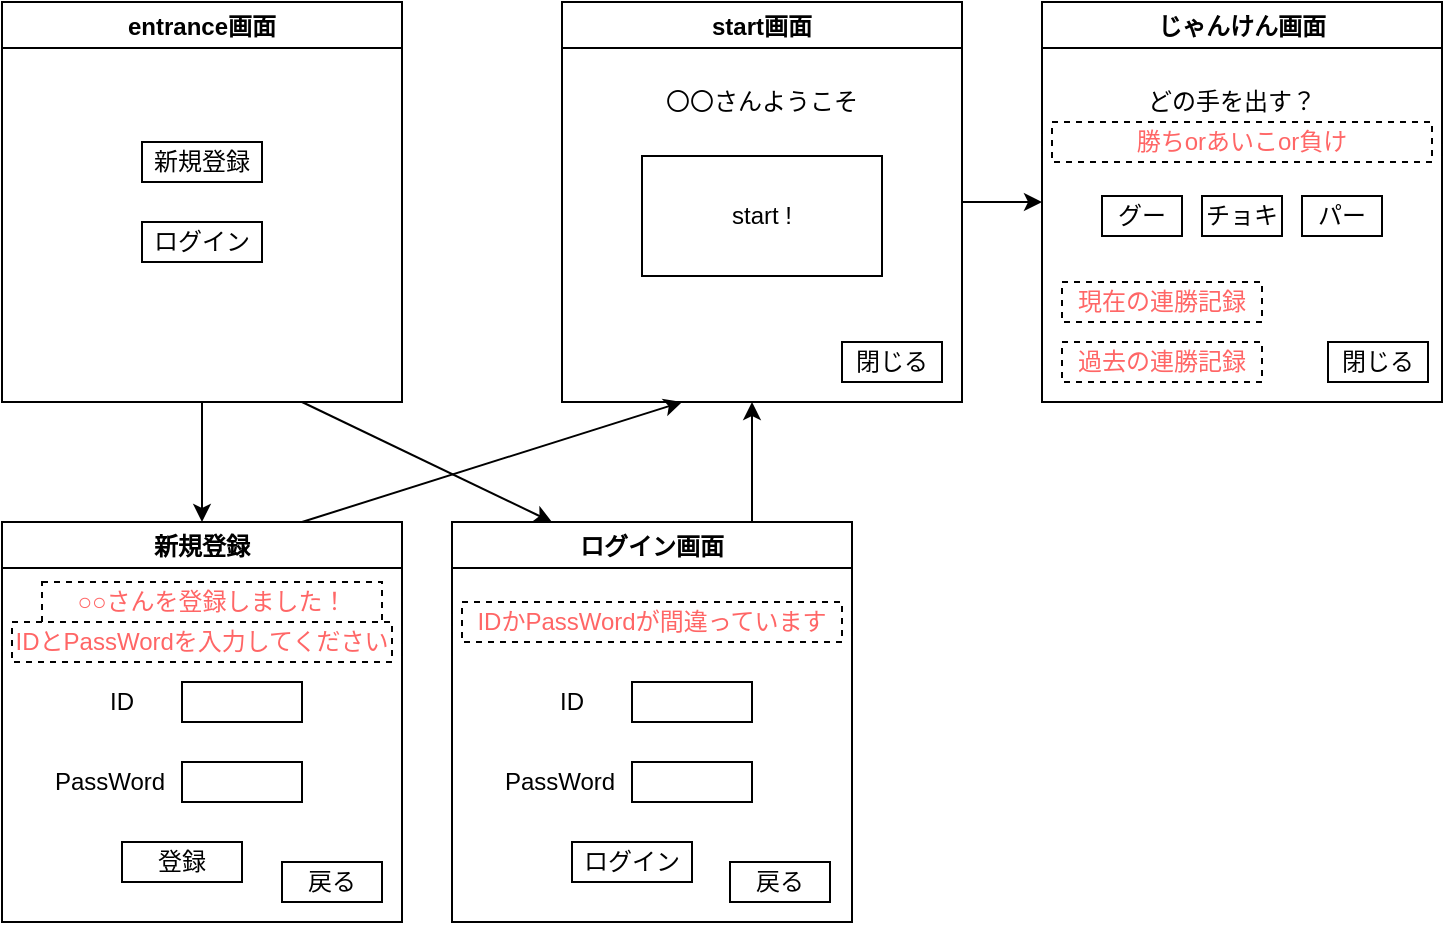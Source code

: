 <mxfile version="14.9.6" type="device"><diagram id="_Po_y1TQseX5HQ_8WEKV" name="ページ1"><mxGraphModel dx="1264" dy="592" grid="1" gridSize="10" guides="1" tooltips="1" connect="1" arrows="1" fold="1" page="1" pageScale="1" pageWidth="827" pageHeight="1169" math="0" shadow="0"><root><mxCell id="0"/><mxCell id="1" parent="0"/><mxCell id="XWsVD21yYpTqnPJHYhdx-1" value="start画面" style="swimlane;" vertex="1" parent="1"><mxGeometry x="330" y="80" width="200" height="200" as="geometry"/></mxCell><mxCell id="XWsVD21yYpTqnPJHYhdx-3" value="start !" style="rounded=0;whiteSpace=wrap;html=1;" vertex="1" parent="XWsVD21yYpTqnPJHYhdx-1"><mxGeometry x="40" y="77" width="120" height="60" as="geometry"/></mxCell><mxCell id="XWsVD21yYpTqnPJHYhdx-4" value="閉じる" style="rounded=0;whiteSpace=wrap;html=1;" vertex="1" parent="XWsVD21yYpTqnPJHYhdx-1"><mxGeometry x="140" y="170" width="50" height="20" as="geometry"/></mxCell><mxCell id="XWsVD21yYpTqnPJHYhdx-7" value="entrance画面" style="swimlane;" vertex="1" parent="1"><mxGeometry x="50" y="80" width="200" height="200" as="geometry"/></mxCell><mxCell id="XWsVD21yYpTqnPJHYhdx-5" value="新規登録" style="rounded=0;whiteSpace=wrap;html=1;" vertex="1" parent="XWsVD21yYpTqnPJHYhdx-7"><mxGeometry x="70" y="70" width="60" height="20" as="geometry"/></mxCell><mxCell id="XWsVD21yYpTqnPJHYhdx-6" value="ログイン" style="rounded=0;whiteSpace=wrap;html=1;" vertex="1" parent="XWsVD21yYpTqnPJHYhdx-7"><mxGeometry x="70" y="110" width="60" height="20" as="geometry"/></mxCell><mxCell id="XWsVD21yYpTqnPJHYhdx-10" value="〇〇さんようこそ" style="text;html=1;strokeColor=none;fillColor=none;align=center;verticalAlign=middle;whiteSpace=wrap;rounded=0;" vertex="1" parent="1"><mxGeometry x="365" y="120" width="130" height="20" as="geometry"/></mxCell><mxCell id="XWsVD21yYpTqnPJHYhdx-11" value="新規登録" style="swimlane;" vertex="1" parent="1"><mxGeometry x="50" y="340" width="200" height="200" as="geometry"/></mxCell><mxCell id="XWsVD21yYpTqnPJHYhdx-14" value="ID&lt;span style=&quot;color: rgba(0 , 0 , 0 , 0) ; font-family: monospace ; font-size: 0px&quot;&gt;%3CmxGraphModel%3E%3Croot%3E%3CmxCell%20id%3D%220%22%2F%3E%3CmxCell%20id%3D%221%22%20parent%3D%220%22%2F%3E%3CmxCell%20id%3D%222%22%20value%3D%22entrance%E7%94%BB%E9%9D%A2%22%20style%3D%22swimlane%3B%22%20vertex%3D%221%22%20parent%3D%221%22%3E%3CmxGeometry%20x%3D%2250%22%20y%3D%2280%22%20width%3D%22200%22%20height%3D%22200%22%20as%3D%22geometry%22%2F%3E%3C%2FmxCell%3E%3CmxCell%20id%3D%223%22%20value%3D%22%E6%96%B0%E8%A6%8F%E7%99%BB%E9%8C%B2%22%20style%3D%22rounded%3D0%3BwhiteSpace%3Dwrap%3Bhtml%3D1%3B%22%20vertex%3D%221%22%20parent%3D%222%22%3E%3CmxGeometry%20x%3D%2270%22%20y%3D%2270%22%20width%3D%2260%22%20height%3D%2220%22%20as%3D%22geometry%22%2F%3E%3C%2FmxCell%3E%3CmxCell%20id%3D%224%22%20value%3D%22%E3%83%AD%E3%82%B0%E3%82%A4%E3%83%B3%22%20style%3D%22rounded%3D0%3BwhiteSpace%3Dwrap%3Bhtml%3D1%3B%22%20vertex%3D%221%22%20parent%3D%222%22%3E%3CmxGeometry%20x%3D%2270%22%20y%3D%22110%22%20width%3D%2260%22%20height%3D%2220%22%20as%3D%22geometry%22%2F%3E%3C%2FmxCell%3E%3C%2Froot%3E%3C%2FmxGraphModel%3E&lt;/span&gt;" style="text;html=1;strokeColor=none;fillColor=none;align=center;verticalAlign=middle;whiteSpace=wrap;rounded=0;" vertex="1" parent="XWsVD21yYpTqnPJHYhdx-11"><mxGeometry x="40" y="80" width="40" height="20" as="geometry"/></mxCell><mxCell id="XWsVD21yYpTqnPJHYhdx-15" value="" style="rounded=0;whiteSpace=wrap;html=1;" vertex="1" parent="XWsVD21yYpTqnPJHYhdx-11"><mxGeometry x="90" y="80" width="60" height="20" as="geometry"/></mxCell><mxCell id="XWsVD21yYpTqnPJHYhdx-17" value="" style="rounded=0;whiteSpace=wrap;html=1;" vertex="1" parent="XWsVD21yYpTqnPJHYhdx-11"><mxGeometry x="90" y="120" width="60" height="20" as="geometry"/></mxCell><mxCell id="XWsVD21yYpTqnPJHYhdx-29" value="○○さんを登録しました！" style="rounded=0;whiteSpace=wrap;html=1;dashed=1;fontColor=#FF6666;" vertex="1" parent="XWsVD21yYpTqnPJHYhdx-11"><mxGeometry x="20" y="30" width="170" height="20" as="geometry"/></mxCell><mxCell id="XWsVD21yYpTqnPJHYhdx-63" value="戻る" style="rounded=0;whiteSpace=wrap;html=1;" vertex="1" parent="XWsVD21yYpTqnPJHYhdx-11"><mxGeometry x="140" y="170" width="50" height="20" as="geometry"/></mxCell><mxCell id="XWsVD21yYpTqnPJHYhdx-16" value="PassWord" style="text;html=1;strokeColor=none;fillColor=none;align=center;verticalAlign=middle;whiteSpace=wrap;rounded=0;" vertex="1" parent="1"><mxGeometry x="84" y="460" width="40" height="20" as="geometry"/></mxCell><mxCell id="XWsVD21yYpTqnPJHYhdx-18" value="登録" style="rounded=0;whiteSpace=wrap;html=1;" vertex="1" parent="1"><mxGeometry x="110" y="500" width="60" height="20" as="geometry"/></mxCell><mxCell id="XWsVD21yYpTqnPJHYhdx-19" value="ログイン画面" style="swimlane;" vertex="1" parent="1"><mxGeometry x="275" y="340" width="200" height="200" as="geometry"/></mxCell><mxCell id="XWsVD21yYpTqnPJHYhdx-20" value="ID&lt;span style=&quot;color: rgba(0 , 0 , 0 , 0) ; font-family: monospace ; font-size: 0px&quot;&gt;%3CmxGraphModel%3E%3Croot%3E%3CmxCell%20id%3D%220%22%2F%3E%3CmxCell%20id%3D%221%22%20parent%3D%220%22%2F%3E%3CmxCell%20id%3D%222%22%20value%3D%22entrance%E7%94%BB%E9%9D%A2%22%20style%3D%22swimlane%3B%22%20vertex%3D%221%22%20parent%3D%221%22%3E%3CmxGeometry%20x%3D%2250%22%20y%3D%2280%22%20width%3D%22200%22%20height%3D%22200%22%20as%3D%22geometry%22%2F%3E%3C%2FmxCell%3E%3CmxCell%20id%3D%223%22%20value%3D%22%E6%96%B0%E8%A6%8F%E7%99%BB%E9%8C%B2%22%20style%3D%22rounded%3D0%3BwhiteSpace%3Dwrap%3Bhtml%3D1%3B%22%20vertex%3D%221%22%20parent%3D%222%22%3E%3CmxGeometry%20x%3D%2270%22%20y%3D%2270%22%20width%3D%2260%22%20height%3D%2220%22%20as%3D%22geometry%22%2F%3E%3C%2FmxCell%3E%3CmxCell%20id%3D%224%22%20value%3D%22%E3%83%AD%E3%82%B0%E3%82%A4%E3%83%B3%22%20style%3D%22rounded%3D0%3BwhiteSpace%3Dwrap%3Bhtml%3D1%3B%22%20vertex%3D%221%22%20parent%3D%222%22%3E%3CmxGeometry%20x%3D%2270%22%20y%3D%22110%22%20width%3D%2260%22%20height%3D%2220%22%20as%3D%22geometry%22%2F%3E%3C%2FmxCell%3E%3C%2Froot%3E%3C%2FmxGraphModel%3E&lt;/span&gt;" style="text;html=1;strokeColor=none;fillColor=none;align=center;verticalAlign=middle;whiteSpace=wrap;rounded=0;" vertex="1" parent="XWsVD21yYpTqnPJHYhdx-19"><mxGeometry x="40" y="80" width="40" height="20" as="geometry"/></mxCell><mxCell id="XWsVD21yYpTqnPJHYhdx-21" value="" style="rounded=0;whiteSpace=wrap;html=1;" vertex="1" parent="XWsVD21yYpTqnPJHYhdx-19"><mxGeometry x="90" y="80" width="60" height="20" as="geometry"/></mxCell><mxCell id="XWsVD21yYpTqnPJHYhdx-22" value="" style="rounded=0;whiteSpace=wrap;html=1;" vertex="1" parent="XWsVD21yYpTqnPJHYhdx-19"><mxGeometry x="90" y="120" width="60" height="20" as="geometry"/></mxCell><mxCell id="XWsVD21yYpTqnPJHYhdx-36" value="IDかPassWordが間違っています" style="rounded=0;whiteSpace=wrap;html=1;dashed=1;fontColor=#FF6666;" vertex="1" parent="XWsVD21yYpTqnPJHYhdx-19"><mxGeometry x="5" y="40" width="190" height="20" as="geometry"/></mxCell><mxCell id="XWsVD21yYpTqnPJHYhdx-23" value="PassWord" style="text;html=1;strokeColor=none;fillColor=none;align=center;verticalAlign=middle;whiteSpace=wrap;rounded=0;" vertex="1" parent="1"><mxGeometry x="309" y="460" width="40" height="20" as="geometry"/></mxCell><mxCell id="XWsVD21yYpTqnPJHYhdx-24" value="ログイン" style="rounded=0;whiteSpace=wrap;html=1;" vertex="1" parent="1"><mxGeometry x="335" y="500" width="60" height="20" as="geometry"/></mxCell><mxCell id="XWsVD21yYpTqnPJHYhdx-25" value="" style="endArrow=classic;html=1;exitX=0.5;exitY=1;exitDx=0;exitDy=0;entryX=0.5;entryY=0;entryDx=0;entryDy=0;" edge="1" parent="1" source="XWsVD21yYpTqnPJHYhdx-7" target="XWsVD21yYpTqnPJHYhdx-11"><mxGeometry width="50" height="50" relative="1" as="geometry"><mxPoint x="390" y="340" as="sourcePoint"/><mxPoint x="440" y="290" as="targetPoint"/></mxGeometry></mxCell><mxCell id="XWsVD21yYpTqnPJHYhdx-26" value="" style="endArrow=classic;html=1;exitX=0.75;exitY=1;exitDx=0;exitDy=0;entryX=0.25;entryY=0;entryDx=0;entryDy=0;" edge="1" parent="1" source="XWsVD21yYpTqnPJHYhdx-7" target="XWsVD21yYpTqnPJHYhdx-19"><mxGeometry width="50" height="50" relative="1" as="geometry"><mxPoint x="390" y="340" as="sourcePoint"/><mxPoint x="440" y="290" as="targetPoint"/></mxGeometry></mxCell><mxCell id="XWsVD21yYpTqnPJHYhdx-27" value="" style="endArrow=classic;html=1;exitX=0.75;exitY=0;exitDx=0;exitDy=0;" edge="1" parent="1" source="XWsVD21yYpTqnPJHYhdx-19"><mxGeometry width="50" height="50" relative="1" as="geometry"><mxPoint x="390" y="340" as="sourcePoint"/><mxPoint x="425" y="280" as="targetPoint"/></mxGeometry></mxCell><mxCell id="XWsVD21yYpTqnPJHYhdx-28" value="" style="endArrow=classic;html=1;exitX=0.75;exitY=0;exitDx=0;exitDy=0;" edge="1" parent="1" source="XWsVD21yYpTqnPJHYhdx-11"><mxGeometry width="50" height="50" relative="1" as="geometry"><mxPoint x="390" y="340" as="sourcePoint"/><mxPoint x="390" y="280" as="targetPoint"/></mxGeometry></mxCell><mxCell id="XWsVD21yYpTqnPJHYhdx-35" value="IDとPassWordを入力してください" style="rounded=0;whiteSpace=wrap;html=1;dashed=1;fontColor=#FF6666;" vertex="1" parent="1"><mxGeometry x="55" y="390" width="190" height="20" as="geometry"/></mxCell><mxCell id="XWsVD21yYpTqnPJHYhdx-38" value="じゃんけん画面" style="swimlane;" vertex="1" parent="1"><mxGeometry x="570" y="80" width="200" height="200" as="geometry"/></mxCell><mxCell id="XWsVD21yYpTqnPJHYhdx-41" value="グー" style="rounded=0;whiteSpace=wrap;html=1;" vertex="1" parent="XWsVD21yYpTqnPJHYhdx-38"><mxGeometry x="30" y="97" width="40" height="20" as="geometry"/></mxCell><mxCell id="XWsVD21yYpTqnPJHYhdx-46" value="パー" style="rounded=0;whiteSpace=wrap;html=1;" vertex="1" parent="XWsVD21yYpTqnPJHYhdx-38"><mxGeometry x="130" y="97" width="40" height="20" as="geometry"/></mxCell><mxCell id="XWsVD21yYpTqnPJHYhdx-45" value="チョキ" style="rounded=0;whiteSpace=wrap;html=1;" vertex="1" parent="XWsVD21yYpTqnPJHYhdx-38"><mxGeometry x="80" y="97" width="40" height="20" as="geometry"/></mxCell><mxCell id="XWsVD21yYpTqnPJHYhdx-50" value="現在の連勝記録" style="rounded=0;whiteSpace=wrap;html=1;dashed=1;fontColor=#FF6666;" vertex="1" parent="XWsVD21yYpTqnPJHYhdx-38"><mxGeometry x="10" y="140" width="100" height="20" as="geometry"/></mxCell><mxCell id="XWsVD21yYpTqnPJHYhdx-57" value="閉じる" style="rounded=0;whiteSpace=wrap;html=1;" vertex="1" parent="XWsVD21yYpTqnPJHYhdx-38"><mxGeometry x="143" y="170" width="50" height="20" as="geometry"/></mxCell><mxCell id="XWsVD21yYpTqnPJHYhdx-40" value="どの手を出す？" style="text;html=1;strokeColor=none;fillColor=none;align=center;verticalAlign=middle;whiteSpace=wrap;rounded=0;" vertex="1" parent="1"><mxGeometry x="600" y="120" width="130" height="20" as="geometry"/></mxCell><mxCell id="XWsVD21yYpTqnPJHYhdx-49" value="勝ちorあいこor負け" style="rounded=0;whiteSpace=wrap;html=1;dashed=1;fontColor=#FF6666;" vertex="1" parent="1"><mxGeometry x="575" y="140" width="190" height="20" as="geometry"/></mxCell><mxCell id="XWsVD21yYpTqnPJHYhdx-56" value="過去の連勝記録" style="rounded=0;whiteSpace=wrap;html=1;dashed=1;fontColor=#FF6666;" vertex="1" parent="1"><mxGeometry x="580" y="250" width="100" height="20" as="geometry"/></mxCell><mxCell id="XWsVD21yYpTqnPJHYhdx-62" value="" style="endArrow=classic;html=1;fontColor=#FF6666;exitX=1;exitY=0.5;exitDx=0;exitDy=0;entryX=0;entryY=0.5;entryDx=0;entryDy=0;" edge="1" parent="1" source="XWsVD21yYpTqnPJHYhdx-1" target="XWsVD21yYpTqnPJHYhdx-38"><mxGeometry width="50" height="50" relative="1" as="geometry"><mxPoint x="640" y="380" as="sourcePoint"/><mxPoint x="690" y="330" as="targetPoint"/></mxGeometry></mxCell><mxCell id="XWsVD21yYpTqnPJHYhdx-64" value="戻る" style="rounded=0;whiteSpace=wrap;html=1;" vertex="1" parent="1"><mxGeometry x="414" y="510" width="50" height="20" as="geometry"/></mxCell></root></mxGraphModel></diagram></mxfile>